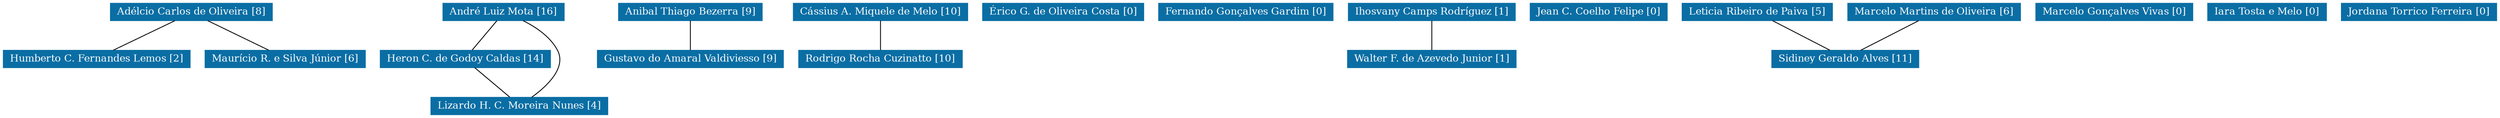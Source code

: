 strict graph grafo1 {
	graph [bb="0,0,2494,135",
		id=grafo1,
		overlap=False
	];
	node [fontsize=12,
		label="\N",
		shape=rectangle,
		style=filled
	];
	0	[URL="membro-0487113229071944.html",
		color="#0A6EA4",
		fontcolor="#FFFFFF",
		height=0.29167,
		label="Adélcio Carlos de Oliveira [8]",
		pos="185,124.5",
		width=2.2222];
	8	[URL="membro-8374281747074655.html",
		color="#0A6EA4",
		fontcolor="#FFFFFF",
		height=0.29167,
		label="Humberto C. Fernandes Lemos [2]",
		pos="91,67.5",
		width=2.5278];
	0 -- 8	[pos="168.63,113.92 151.48,103.89 124.7,88.216 107.5,78.155"];
	20	[URL="membro-7617696183555654.html",
		color="#0A6EA4",
		fontcolor="#FFFFFF",
		height=0.29167,
		label="Maurício R. e Silva Júnior [6]",
		pos="279,67.5",
		width=2.1944];
	0 -- 20	[pos="201.37,113.92 218.52,103.89 245.3,88.216 262.5,78.155"];
	1	[URL="membro-8453016139576761.html",
		color="#0A6EA4",
		fontcolor="#FFFFFF",
		height=0.29167,
		label="André Luiz Mota [16]",
		pos="500,124.5",
		width=1.6944];
	7	[URL="membro-1373657423991547.html",
		color="#0A6EA4",
		fontcolor="#FFFFFF",
		height=0.29167,
		label="Heron C. de Godoy Caldas [14]",
		pos="460,67.5",
		width=2.3472];
	1 -- 7	[pos="493.03,113.92 485.78,103.95 474.48,88.408 467.16,78.341"];
	12	[URL="membro-9320579515635433.html",
		color="#0A6EA4",
		fontcolor="#FFFFFF",
		height=0.29167,
		label="Lizardo H. C. Moreira Nunes [4]",
		pos="516,10.5",
		width=2.4028];
	1 -- 12	[pos="517.63,113.94 530.07,106.11 545.76,93.758 553,78 562.6,57.111 542.06,33.897 527.91,21.168"];
	7 -- 12	[pos="469.75,56.92 479.91,46.948 495.73,31.408 505.98,21.341"];
	2	[URL="membro-8478305453281130.html",
		color="#0A6EA4",
		fontcolor="#FFFFFF",
		height=0.29167,
		label="Anibal Thiago Bezerra [9]",
		pos="691,124.5",
		width=1.9722];
	6	[URL="membro-4023778019418442.html",
		color="#0A6EA4",
		fontcolor="#FFFFFF",
		height=0.29167,
		label="Gustavo do Amaral Valdiviesso [9]",
		pos="691,67.5",
		width=2.5278];
	2 -- 6	[pos="691,113.92 691,103.95 691,88.408 691,78.341"];
	3	[URL="membro-4002033080997386.html",
		color="#0A6EA4",
		fontcolor="#FFFFFF",
		height=0.29167,
		label="Cássius A. Miquele de Melo [10]",
		pos="881,124.5",
		width=2.4028];
	15	[URL="membro-8073303573679522.html",
		color="#0A6EA4",
		fontcolor="#FFFFFF",
		height=0.29167,
		label="Rodrigo Rocha Cuzinatto [10]",
		pos="881,67.5",
		width=2.2361];
	3 -- 15	[pos="881,113.92 881,103.95 881,88.408 881,78.341"];
	4	[URL="membro-4937965723746020.html",
		color="#0A6EA4",
		fontcolor="#FFFFFF",
		height=0.29167,
		label="Érico G. de Oliveira Costa [0]",
		pos="1065,124.5",
		width=2.2083];
	5	[URL="membro-2425549033248106.html",
		color="#0A6EA4",
		fontcolor="#FFFFFF",
		height=0.29167,
		label="Fernando Gonçalves Gardim [0]",
		pos="1248,124.5",
		width=2.3611];
	9	[URL="membro-3732563704810366.html",
		color="#0A6EA4",
		fontcolor="#FFFFFF",
		height=0.29167,
		label="Ihosvany Camps Rodríguez [1]",
		pos="1434,124.5",
		width=2.2917];
	17	[URL="membro-4183276948524704.html",
		color="#0A6EA4",
		fontcolor="#FFFFFF",
		height=0.29167,
		label="Walter F. de Azevedo Junior [1]",
		pos="1434,67.5",
		width=2.3056];
	9 -- 17	[pos="1434,113.92 1434,103.95 1434,88.408 1434,78.341"];
	10	[URL="membro-1513522824340750.html",
		color="#0A6EA4",
		fontcolor="#FFFFFF",
		height=0.29167,
		label="Jean C. Coelho Felipe [0]",
		pos="1604,124.5",
		width=1.9167];
	11	[URL="membro-9428416479663144.html",
		color="#0A6EA4",
		fontcolor="#FFFFFF",
		height=0.29167,
		label="Leticia Ribeiro de Paiva [5]",
		pos="1765,124.5",
		width=2.0417];
	16	[URL="membro-4536440727635518.html",
		color="#0A6EA4",
		fontcolor="#FFFFFF",
		height=0.29167,
		label="Sidiney Geraldo Alves [11]",
		pos="1852,67.5",
		width=2.0278];
	11 -- 16	[pos="1780.2,113.92 1796,103.89 1820.8,88.216 1836.7,78.155"];
	13	[URL="membro-1312049227898761.html",
		color="#0A6EA4",
		fontcolor="#FFFFFF",
		height=0.29167,
		label="Marcelo Gonçalves Vivas [0]",
		pos="2119,124.5",
		width=2.1528];
	14	[URL="membro-2091568617999217.html",
		color="#0A6EA4",
		fontcolor="#FFFFFF",
		height=0.29167,
		label="Marcelo Martins de Oliveira [6]",
		pos="1940,124.5",
		width=2.3194];
	14 -- 16	[pos="1924.7,113.92 1908.6,103.89 1883.5,88.216 1867.4,78.155"];
	18	[URL="membro-7286059807128292.html",
		color="#0A6EA4",
		fontcolor="#FFFFFF",
		height=0.29167,
		label="Iara Tosta e Melo [0]",
		pos="2272,124.5",
		width=1.5972];
	19	[URL="membro-2740598136336384.html",
		color="#0A6EA4",
		fontcolor="#FFFFFF",
		height=0.29167,
		label="Jordana Torrico Ferreira [0]",
		pos="2421,124.5",
		width=2.0278];
}
